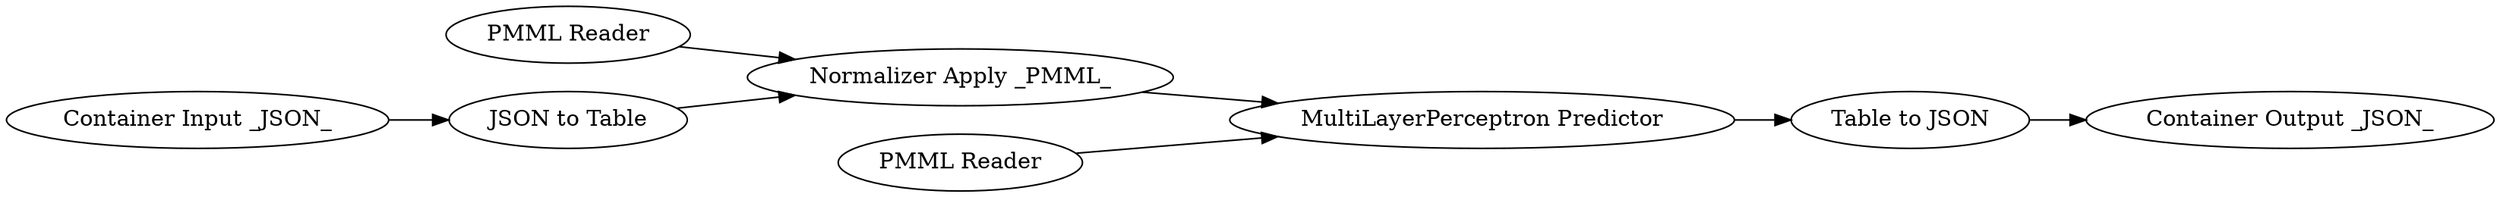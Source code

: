 digraph {
	16 -> 15
	14 -> 16
	11 -> 12
	2 -> 12
	12 -> 14
	13 -> 14
	1 -> 2
	16 [label="Table to JSON"]
	13 [label="PMML Reader"]
	1 [label="Container Input _JSON_"]
	11 [label="PMML Reader"]
	15 [label="Container Output _JSON_"]
	14 [label="MultiLayerPerceptron Predictor"]
	2 [label="JSON to Table"]
	12 [label="Normalizer Apply _PMML_"]
	rankdir=LR
}
